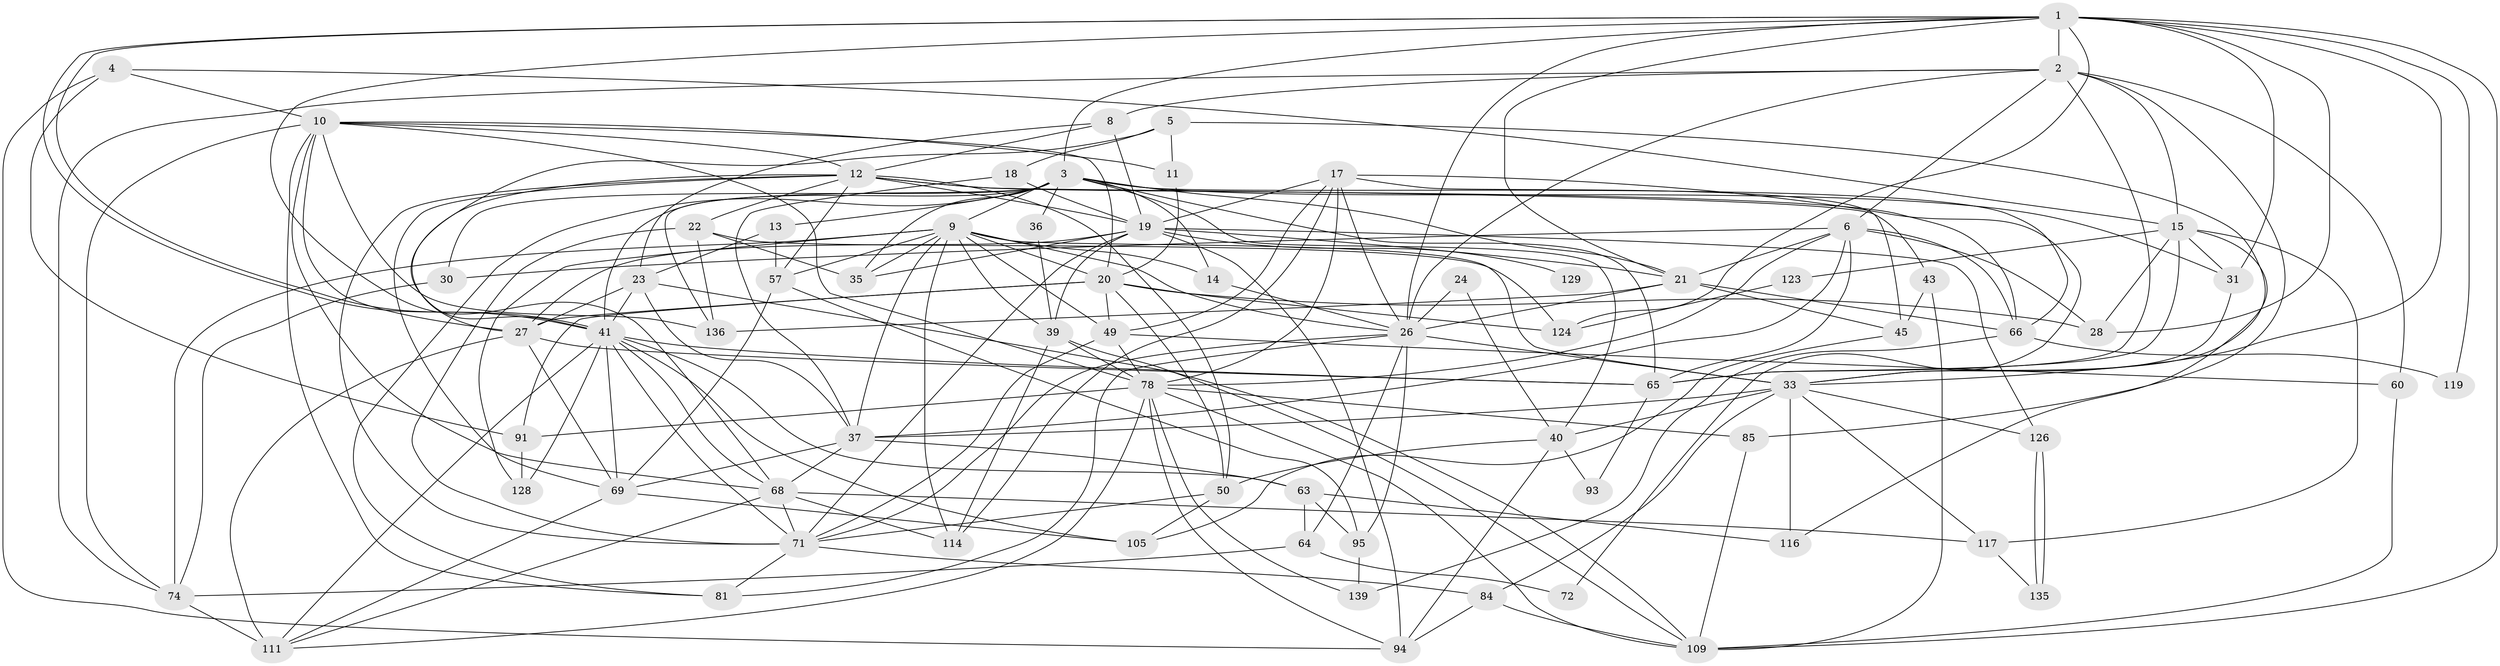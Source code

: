 // original degree distribution, {6: 0.1103448275862069, 3: 0.30344827586206896, 7: 0.041379310344827586, 4: 0.31724137931034485, 5: 0.12413793103448276, 2: 0.09655172413793103, 8: 0.006896551724137931}
// Generated by graph-tools (version 1.1) at 2025/18/03/04/25 18:18:57]
// undirected, 72 vertices, 207 edges
graph export_dot {
graph [start="1"]
  node [color=gray90,style=filled];
  1 [super="+7"];
  2 [super="+16"];
  3 [super="+29+46+75"];
  4;
  5;
  6 [super="+134+121"];
  8;
  9 [super="+112+59+70"];
  10 [super="+55"];
  11;
  12 [super="+62+38"];
  13;
  14;
  15 [super="+102"];
  17 [super="+137"];
  18;
  19 [super="+54+25"];
  20 [super="+101+56"];
  21 [super="+53+51+73"];
  22 [super="+98"];
  23 [super="+100"];
  24;
  26 [super="+42+87+86+34"];
  27 [super="+32"];
  28;
  30;
  31;
  33 [super="+88+131"];
  35 [super="+96"];
  36;
  37 [super="+130"];
  39 [super="+110"];
  40 [super="+47"];
  41 [super="+52+44"];
  43;
  45;
  49 [super="+61"];
  50 [super="+77"];
  57 [super="+97"];
  60;
  63 [super="+107"];
  64;
  65 [super="+141+76"];
  66 [super="+132+103"];
  68 [super="+143+140"];
  69 [super="+90"];
  71 [super="+79+80"];
  72;
  74 [super="+108"];
  78 [super="+127+92"];
  81 [super="+104"];
  84;
  85 [super="+142"];
  91;
  93;
  94;
  95;
  105;
  109 [super="+115"];
  111 [super="+125"];
  114 [super="+120"];
  116;
  117;
  119;
  123;
  124;
  126;
  128;
  129;
  135;
  136;
  139;
  1 -- 41;
  1 -- 41;
  1 -- 31;
  1 -- 26;
  1 -- 109;
  1 -- 2;
  1 -- 3;
  1 -- 33;
  1 -- 68;
  1 -- 124;
  1 -- 21;
  1 -- 119;
  1 -- 28;
  2 -- 15 [weight=2];
  2 -- 6;
  2 -- 8;
  2 -- 74 [weight=2];
  2 -- 85;
  2 -- 26;
  2 -- 60;
  2 -- 65;
  3 -- 136;
  3 -- 31;
  3 -- 40 [weight=2];
  3 -- 41;
  3 -- 14;
  3 -- 9;
  3 -- 13;
  3 -- 35;
  3 -- 36;
  3 -- 21;
  3 -- 30;
  3 -- 81;
  3 -- 66 [weight=2];
  3 -- 65;
  4 -- 94;
  4 -- 91;
  4 -- 15;
  4 -- 10;
  5 -- 11;
  5 -- 18;
  5 -- 33;
  5 -- 41;
  6 -- 21;
  6 -- 37;
  6 -- 30;
  6 -- 28;
  6 -- 78;
  6 -- 65;
  6 -- 66;
  8 -- 19;
  8 -- 23;
  8 -- 12;
  9 -- 114;
  9 -- 35;
  9 -- 37;
  9 -- 39;
  9 -- 74;
  9 -- 14;
  9 -- 128;
  9 -- 33;
  9 -- 49;
  9 -- 20;
  9 -- 26;
  9 -- 57;
  10 -- 11;
  10 -- 81;
  10 -- 136;
  10 -- 78;
  10 -- 20 [weight=2];
  10 -- 74;
  10 -- 68;
  10 -- 27;
  10 -- 12;
  11 -- 20;
  12 -- 19;
  12 -- 57;
  12 -- 43;
  12 -- 27;
  12 -- 22;
  12 -- 69;
  12 -- 50;
  12 -- 66;
  12 -- 71;
  13 -- 23;
  13 -- 57;
  14 -- 26;
  15 -- 123;
  15 -- 65;
  15 -- 116;
  15 -- 117;
  15 -- 28;
  15 -- 31;
  17 -- 45;
  17 -- 72;
  17 -- 49;
  17 -- 114;
  17 -- 26;
  17 -- 78;
  17 -- 19;
  18 -- 37;
  18 -- 19;
  19 -- 129 [weight=2];
  19 -- 35;
  19 -- 94;
  19 -- 39;
  19 -- 71;
  19 -- 21;
  19 -- 27;
  19 -- 126;
  20 -- 91 [weight=2];
  20 -- 27;
  20 -- 50;
  20 -- 124;
  20 -- 49;
  20 -- 28;
  21 -- 136;
  21 -- 45;
  21 -- 26 [weight=2];
  21 -- 66;
  22 -- 136;
  22 -- 35;
  22 -- 71;
  22 -- 124;
  23 -- 27;
  23 -- 37;
  23 -- 109;
  23 -- 41;
  24 -- 40;
  24 -- 26;
  26 -- 95;
  26 -- 71;
  26 -- 33 [weight=2];
  26 -- 64;
  26 -- 81;
  27 -- 65;
  27 -- 69;
  27 -- 111;
  30 -- 74;
  31 -- 33;
  33 -- 37;
  33 -- 84;
  33 -- 117;
  33 -- 126;
  33 -- 40;
  33 -- 116;
  36 -- 39;
  37 -- 68;
  37 -- 63;
  37 -- 69;
  39 -- 114;
  39 -- 109;
  39 -- 78;
  40 -- 93;
  40 -- 94;
  40 -- 50;
  41 -- 105;
  41 -- 63;
  41 -- 69;
  41 -- 128;
  41 -- 65;
  41 -- 68;
  41 -- 71;
  41 -- 111;
  43 -- 109;
  43 -- 45;
  45 -- 105;
  49 -- 78;
  49 -- 71;
  49 -- 60;
  50 -- 105;
  50 -- 71;
  57 -- 69;
  57 -- 95;
  60 -- 109;
  63 -- 64;
  63 -- 116;
  63 -- 95;
  64 -- 72;
  64 -- 74;
  65 -- 93;
  66 -- 139;
  66 -- 119;
  68 -- 71;
  68 -- 114;
  68 -- 117;
  68 -- 111;
  69 -- 105;
  69 -- 111;
  71 -- 84;
  71 -- 81;
  74 -- 111;
  78 -- 85;
  78 -- 91;
  78 -- 111;
  78 -- 94;
  78 -- 139;
  78 -- 109;
  84 -- 109;
  84 -- 94;
  85 -- 109;
  91 -- 128;
  95 -- 139;
  117 -- 135;
  123 -- 124;
  126 -- 135;
  126 -- 135;
}
